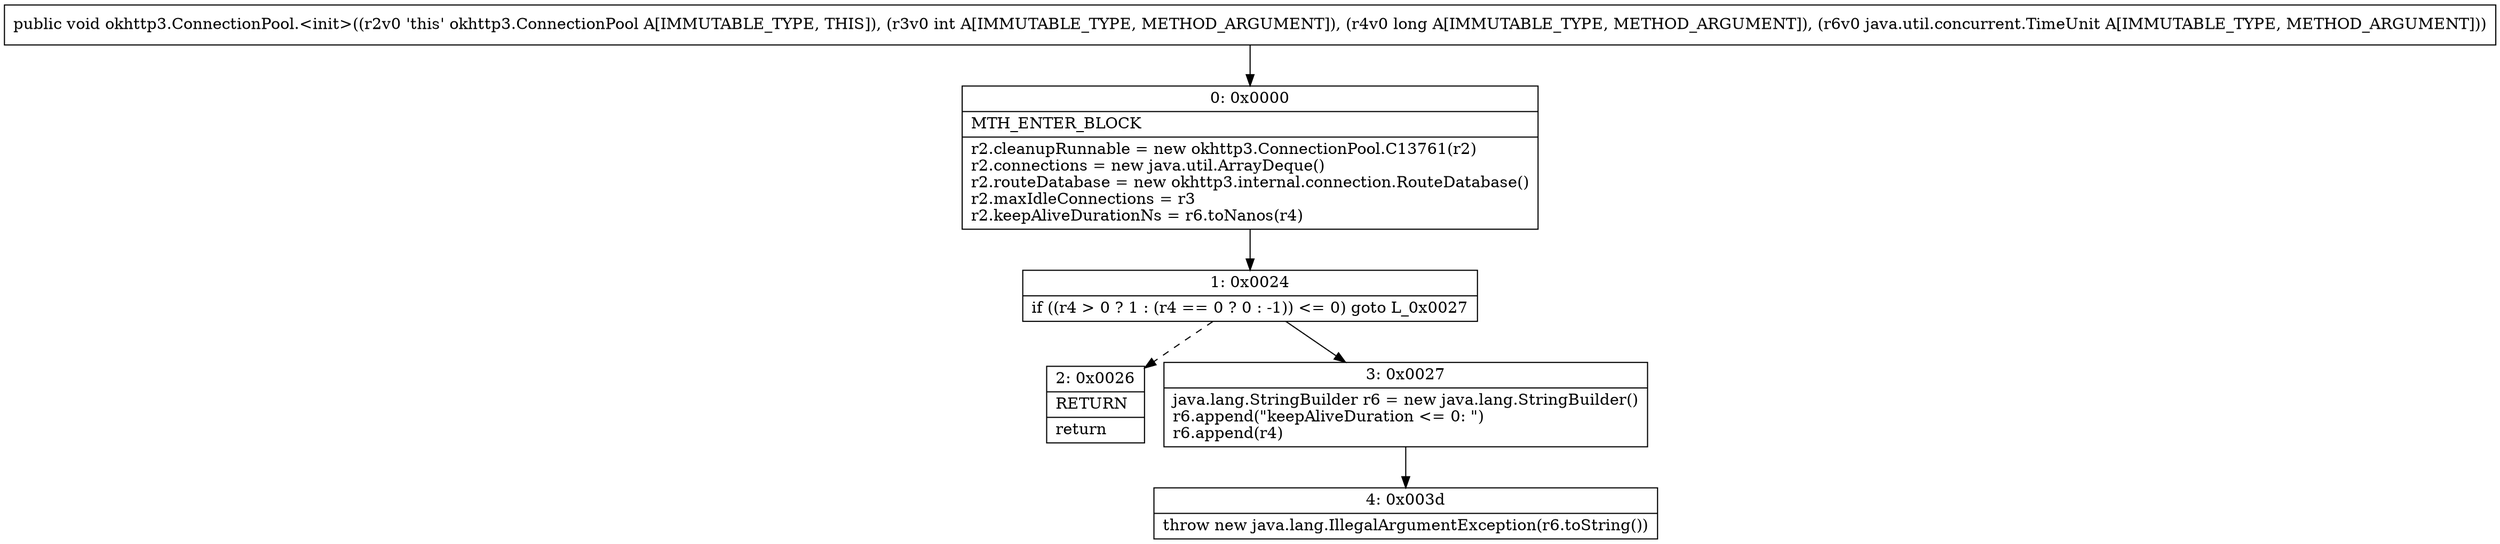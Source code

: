 digraph "CFG forokhttp3.ConnectionPool.\<init\>(IJLjava\/util\/concurrent\/TimeUnit;)V" {
Node_0 [shape=record,label="{0\:\ 0x0000|MTH_ENTER_BLOCK\l|r2.cleanupRunnable = new okhttp3.ConnectionPool.C13761(r2)\lr2.connections = new java.util.ArrayDeque()\lr2.routeDatabase = new okhttp3.internal.connection.RouteDatabase()\lr2.maxIdleConnections = r3\lr2.keepAliveDurationNs = r6.toNanos(r4)\l}"];
Node_1 [shape=record,label="{1\:\ 0x0024|if ((r4 \> 0 ? 1 : (r4 == 0 ? 0 : \-1)) \<= 0) goto L_0x0027\l}"];
Node_2 [shape=record,label="{2\:\ 0x0026|RETURN\l|return\l}"];
Node_3 [shape=record,label="{3\:\ 0x0027|java.lang.StringBuilder r6 = new java.lang.StringBuilder()\lr6.append(\"keepAliveDuration \<= 0: \")\lr6.append(r4)\l}"];
Node_4 [shape=record,label="{4\:\ 0x003d|throw new java.lang.IllegalArgumentException(r6.toString())\l}"];
MethodNode[shape=record,label="{public void okhttp3.ConnectionPool.\<init\>((r2v0 'this' okhttp3.ConnectionPool A[IMMUTABLE_TYPE, THIS]), (r3v0 int A[IMMUTABLE_TYPE, METHOD_ARGUMENT]), (r4v0 long A[IMMUTABLE_TYPE, METHOD_ARGUMENT]), (r6v0 java.util.concurrent.TimeUnit A[IMMUTABLE_TYPE, METHOD_ARGUMENT])) }"];
MethodNode -> Node_0;
Node_0 -> Node_1;
Node_1 -> Node_2[style=dashed];
Node_1 -> Node_3;
Node_3 -> Node_4;
}

